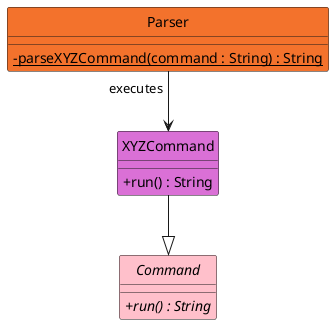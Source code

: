 @startuml
hide circle
skinparam classAttributeIconSize 0

abstract class Command #pink {
+ {abstract} run() : String
}

class Parser #F3722C {
- {static} parseXYZCommand(command : String) : String
}

class XYZCommand #orchid {
+ run() : String
}

XYZCommand --|> Command
Parser "executes" --> XYZCommand

@enduml